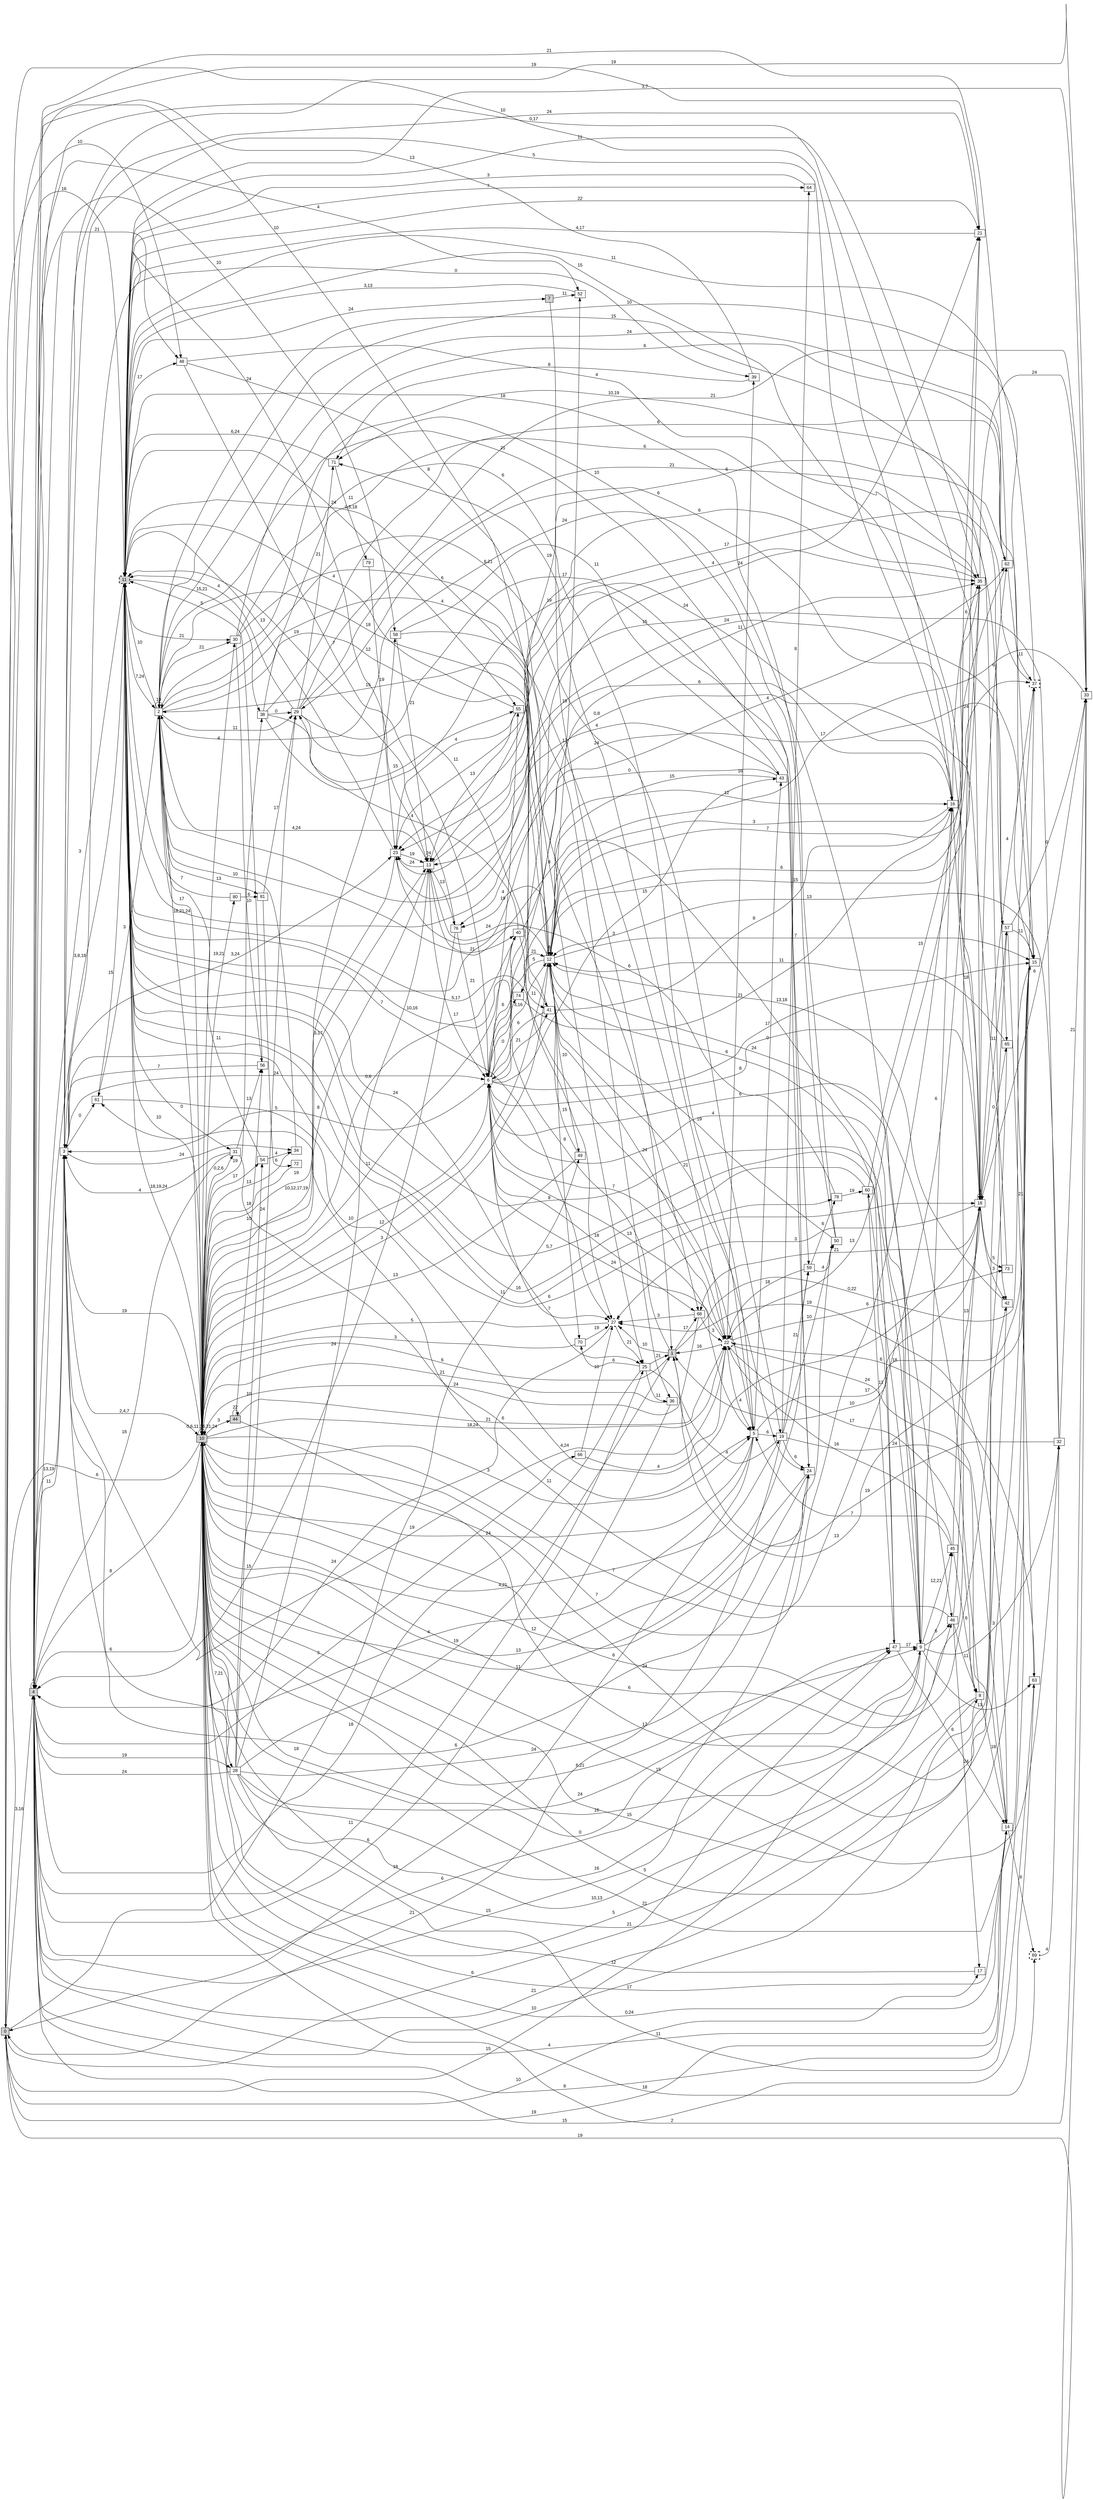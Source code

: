 digraph "NDFA" {
  rankdir=LR
  node [shape=box width=0.1 height=0.1 fontname=Arial]
  edge [fontname=Arial]
/* Estados */
 s0 [label="0" style="filled"] /* I:1 F:0 D:0 */
 s1 [label="1" style="filled"] /* I:1 F:0 D:0 */
 s2 [label="2" ] /* I:0 F:0 D:0 */
 s3 [label="3" ] /* I:0 F:0 D:0 */
 s4 [label="4" style="filled"] /* I:1 F:0 D:0 */
 s5 [label="5" ] /* I:0 F:0 D:0 */
 s6 [label="6" ] /* I:0 F:0 D:0 */
 s7 [label="7" style="filled"] /* I:1 F:0 D:0 */
 s8 [label="8" ] /* I:0 F:0 D:0 */
 s9 [label="9" ] /* I:0 F:0 D:0 */
 s10 [label="10" style="filled"] /* I:1 F:0 D:0 */
 s11 [label="11" style="filled,bold,dashed"] /* I:1 F:1 D:0 */
 s12 [label="12" ] /* I:0 F:0 D:0 */
 s13 [label="13" ] /* I:0 F:0 D:0 */
 s14 [label="14" ] /* I:0 F:0 D:0 */
 s15 [label="15" ] /* I:0 F:0 D:0 */
 s16 [label="16" ] /* I:0 F:0 D:0 */
 s17 [label="17" ] /* I:0 F:0 D:0 */
 s18 [label="18" ] /* I:0 F:0 D:0 */
 s19 [label="19" ] /* I:0 F:0 D:0 */
 s21 [label="21" ] /* I:0 F:0 D:0 */
 s22 [label="22" style="bold,dashed"] /* I:0 F:1 D:0 */
 s23 [label="23" ] /* I:0 F:0 D:0 */
 s24 [label="24" ] /* I:0 F:0 D:0 */
 s25 [label="25" ] /* I:0 F:0 D:0 */
 s27 [label="27" style="bold,dashed"] /* I:0 F:1 D:0 */
 s28 [label="28" ] /* I:0 F:0 D:0 */
 s29 [label="29" ] /* I:0 F:0 D:0 */
 s30 [label="30" ] /* I:0 F:0 D:0 */
 s31 [label="31" ] /* I:0 F:0 D:0 */
 s32 [label="32" ] /* I:0 F:0 D:0 */
 s33 [label="33" ] /* I:0 F:0 D:0 */
 s34 [label="34" ] /* I:0 F:0 D:0 */
 s35 [label="35" ] /* I:0 F:0 D:0 */
 s36 [label="36" ] /* I:0 F:0 D:0 */
 s37 [label="37" style="bold,dashed"] /* I:0 F:1 D:0 */
 s38 [label="38" ] /* I:0 F:0 D:0 */
 s39 [label="39" ] /* I:0 F:0 D:0 */
 s40 [label="40" ] /* I:0 F:0 D:0 */
 s41 [label="41" ] /* I:0 F:0 D:0 */
 s42 [label="42" ] /* I:0 F:0 D:0 */
 s43 [label="43" ] /* I:0 F:0 D:0 */
 s44 [label="44" style="filled"] /* I:1 F:0 D:0 */
 s45 [label="45" ] /* I:0 F:0 D:0 */
 s46 [label="46" ] /* I:0 F:0 D:0 */
 s47 [label="47" ] /* I:0 F:0 D:0 */
 s48 [label="48" ] /* I:0 F:0 D:0 */
 s49 [label="49" ] /* I:0 F:0 D:0 */
 s50 [label="50" ] /* I:0 F:0 D:0 */
 s52 [label="52" ] /* I:0 F:0 D:0 */
 s54 [label="54" ] /* I:0 F:0 D:0 */
 s55 [label="55" ] /* I:0 F:0 D:0 */
 s56 [label="56" ] /* I:0 F:0 D:0 */
 s57 [label="57" ] /* I:0 F:0 D:0 */
 s58 [label="58" ] /* I:0 F:0 D:0 */
 s59 [label="59" ] /* I:0 F:0 D:0 */
 s60 [label="60" ] /* I:0 F:0 D:0 */
 s61 [label="61" ] /* I:0 F:0 D:0 */
 s62 [label="62" ] /* I:0 F:0 D:0 */
 s63 [label="63" ] /* I:0 F:0 D:0 */
 s64 [label="64" ] /* I:0 F:0 D:0 */
 s65 [label="65" ] /* I:0 F:0 D:0 */
 s66 [label="66" ] /* I:0 F:0 D:0 */
 s68 [label="68" ] /* I:0 F:0 D:0 */
 s69 [label="69" style="bold,dashed"] /* I:0 F:1 D:0 */
 s70 [label="70" ] /* I:0 F:0 D:0 */
 s71 [label="71" ] /* I:0 F:0 D:0 */
 s72 [label="72" ] /* I:0 F:0 D:0 */
 s73 [label="73" ] /* I:0 F:0 D:0 */
 s74 [label="74" ] /* I:0 F:0 D:0 */
 s76 [label="76" ] /* I:0 F:0 D:0 */
 s78 [label="78" ] /* I:0 F:0 D:0 */
 s79 [label="79" ] /* I:0 F:0 D:0 */
 s80 [label="80" ] /* I:0 F:0 D:0 */
 s81 [label="81" ] /* I:0 F:0 D:0 */
/* Transiciones */
  s0 -> s4 [label="3,16"]
  s0 -> s11 [label="16"]
  s0 -> s12 [label="10"]
  s0 -> s14 [label="19"]
  s0 -> s16 [label="10"]
  s0 -> s17 [label="10"]
  s0 -> s47 [label="6"]
  s0 -> s48 [label="10"]
  s0 -> s49 [label="18"]
  s1 -> s10 [label="6"]
  s1 -> s11 [label="10,16"]
  s1 -> s27 [label="10"]
  s1 -> s37 [label="0,22"]
  s1 -> s68 [label="17"]
  s2 -> s2 [label="19"]
  s2 -> s10 [label="18,21,24"]
  s2 -> s11 [label="10"]
  s2 -> s13 [label="4,24"]
  s2 -> s15 [label="10"]
  s2 -> s19 [label="6,21"]
  s2 -> s29 [label="11"]
  s2 -> s30 [label="21"]
  s2 -> s41 [label="12"]
  s2 -> s42 [label="15"]
  s2 -> s57 [label="10,19"]
  s2 -> s61 [label="3"]
  s2 -> s68 [label="4"]
  s2 -> s81 [label="13"]
  s3 -> s4 [label="11"]
  s3 -> s6 [label="24"]
  s3 -> s10 [label="2,4,7"]
  s3 -> s16 [label="5"]
  s3 -> s18 [label="6"]
  s3 -> s21 [label="24"]
  s3 -> s22 [label="19"]
  s3 -> s23 [label="3,24"]
  s3 -> s33 [label="19"]
  s3 -> s34 [label="24"]
  s3 -> s61 [label="0"]
  s4 -> s3 [label="13,19"]
  s4 -> s4 [label="4"]
  s4 -> s8 [label="10"]
  s4 -> s10 [label="6"]
  s4 -> s11 [label="3,8,16"]
  s4 -> s15 [label="8"]
  s4 -> s24 [label="6"]
  s4 -> s25 [label="11"]
  s4 -> s28 [label="19"]
  s4 -> s47 [label="15"]
  s4 -> s48 [label="21"]
  s4 -> s52 [label="4"]
  s4 -> s58 [label="10"]
  s4 -> s66 [label="3"]
  s5 -> s0 [label="18"]
  s5 -> s3 [label="4"]
  s5 -> s10 [label="24"]
  s5 -> s18 [label="17"]
  s5 -> s19 [label="6"]
  s5 -> s43 [label="0"]
  s5 -> s71 [label="19"]
  s6 -> s3 [label="5"]
  s6 -> s5 [label="13"]
  s6 -> s9 [label="4"]
  s6 -> s12 [label="3,16"]
  s6 -> s15 [label="17"]
  s6 -> s16 [label="12"]
  s6 -> s21 [label="24"]
  s6 -> s22 [label="7"]
  s6 -> s27 [label="7"]
  s6 -> s35 [label="11"]
  s6 -> s40 [label="6"]
  s6 -> s41 [label="21"]
  s6 -> s43 [label="15"]
  s6 -> s55 [label="19"]
  s6 -> s68 [label="18"]
  s6 -> s74 [label="0"]
  s7 -> s1 [label="3"]
  s7 -> s52 [label="11"]
  s8 -> s4 [label="21"]
  s8 -> s6 [label="6"]
  s8 -> s10 [label="5"]
  s8 -> s14 [label="18"]
  s9 -> s0 [label="15"]
  s9 -> s2 [label="24"]
  s9 -> s10 [label="0"]
  s9 -> s11 [label="5,7"]
  s9 -> s16 [label="6"]
  s9 -> s32 [label="3"]
  s9 -> s45 [label="12,21"]
  s9 -> s46 [label="6"]
  s9 -> s60 [label="18"]
  s9 -> s63 [label="13"]
  s10 -> s0 [label="6"]
  s10 -> s2 [label="17"]
  s10 -> s3 [label="19"]
  s10 -> s4 [label="8"]
  s10 -> s5 [label="3"]
  s10 -> s6 [label="10"]
  s10 -> s9 [label="6,21"]
  s10 -> s10 [label="0,6,11,16,21,24"]
  s10 -> s11 [label="18,19,24"]
  s10 -> s12 [label="12"]
  s10 -> s13 [label="5,17"]
  s10 -> s14 [label="0,24"]
  s10 -> s15 [label="5"]
  s10 -> s18 [label="6"]
  s10 -> s19 [label="4,21"]
  s10 -> s22 [label="18,24"]
  s10 -> s28 [label="7,21"]
  s10 -> s30 [label="4"]
  s10 -> s31 [label="0,2,6"]
  s10 -> s32 [label="15"]
  s10 -> s35 [label="7"]
  s10 -> s37 [label="24"]
  s10 -> s38 [label="19"]
  s10 -> s40 [label="11"]
  s10 -> s44 [label="3"]
  s10 -> s45 [label="16"]
  s10 -> s46 [label="10,13"]
  s10 -> s50 [label="12"]
  s10 -> s54 [label="17"]
  s10 -> s58 [label="19"]
  s10 -> s59 [label="13"]
  s10 -> s69 [label="18"]
  s10 -> s80 [label="19,21"]
  s11 -> s2 [label="7,24"]
  s11 -> s4 [label="3"]
  s11 -> s5 [label="5,17"]
  s11 -> s7 [label="24"]
  s11 -> s9 [label="8"]
  s11 -> s10 [label="10"]
  s11 -> s21 [label="22"]
  s11 -> s25 [label="24"]
  s11 -> s27 [label="7"]
  s11 -> s30 [label="21"]
  s11 -> s31 [label="0"]
  s11 -> s35 [label="11"]
  s11 -> s38 [label="15,21"]
  s11 -> s39 [label="0"]
  s11 -> s48 [label="17"]
  s11 -> s55 [label="24"]
  s11 -> s57 [label="24"]
  s11 -> s64 [label="7"]
  s11 -> s78 [label="11"]
  s12 -> s2 [label="15"]
  s12 -> s10 [label="3"]
  s12 -> s11 [label="0,5,18"]
  s12 -> s12 [label="8"]
  s12 -> s13 [label="24"]
  s12 -> s15 [label="7"]
  s12 -> s22 [label="24"]
  s12 -> s24 [label="21"]
  s12 -> s37 [label="15"]
  s12 -> s46 [label="24"]
  s12 -> s49 [label="10"]
  s12 -> s52 [label="19"]
  s12 -> s70 [label="8"]
  s12 -> s74 [label="5"]
  s12 -> s76 [label="4"]
  s13 -> s3 [label="24"]
  s13 -> s6 [label="17"]
  s13 -> s10 [label="8"]
  s13 -> s13 [label="24"]
  s13 -> s23 [label="24"]
  s13 -> s35 [label="4"]
  s13 -> s40 [label="21"]
  s13 -> s76 [label="13"]
  s14 -> s4 [label="4"]
  s14 -> s10 [label="17"]
  s14 -> s27 [label="19"]
  s14 -> s69 [label="6"]
  s15 -> s1 [label="10"]
  s15 -> s2 [label="24"]
  s15 -> s10 [label="21"]
  s15 -> s23 [label="24"]
  s16 -> s10 [label="7"]
  s16 -> s12 [label="3"]
  s16 -> s13 [label="6"]
  s16 -> s18 [label="18"]
  s16 -> s23 [label="24"]
  s16 -> s35 [label="6"]
  s17 -> s10 [label="12"]
  s18 -> s4 [label="0,17"]
  s18 -> s6 [label="8"]
  s18 -> s11 [label="15"]
  s18 -> s18 [label="3"]
  s18 -> s27 [label="3"]
  s18 -> s29 [label="6"]
  s18 -> s33 [label="6"]
  s18 -> s42 [label="3"]
  s18 -> s57 [label="11"]
  s18 -> s62 [label="6"]
  s18 -> s65 [label="0"]
  s18 -> s68 [label="21"]
  s18 -> s73 [label="5"]
  s19 -> s0 [label="21"]
  s19 -> s1 [label="4"]
  s19 -> s14 [label="24"]
  s19 -> s24 [label="6"]
  s19 -> s50 [label="10"]
  s19 -> s59 [label="21"]
  s19 -> s64 [label="8"]
  s21 -> s4 [label="19"]
  s21 -> s11 [label="4,17"]
  s22 -> s1 [label="16"]
  s22 -> s5 [label="4"]
  s22 -> s6 [label="24"]
  s22 -> s8 [label="17"]
  s22 -> s14 [label="24"]
  s22 -> s39 [label="16"]
  s22 -> s73 [label="6"]
  s23 -> s10 [label="10,12,17,19"]
  s23 -> s11 [label="13"]
  s23 -> s13 [label="19"]
  s24 -> s2 [label="21"]
  s24 -> s3 [label="6"]
  s24 -> s10 [label="11"]
  s25 -> s1 [label="21"]
  s25 -> s4 [label="18"]
  s25 -> s15 [label="13"]
  s25 -> s36 [label="11"]
  s25 -> s70 [label="6"]
  s27 -> s4 [label="24"]
  s27 -> s10 [label="5"]
  s27 -> s25 [label="21"]
  s28 -> s1 [label="19"]
  s28 -> s4 [label="24"]
  s28 -> s9 [label="16"]
  s28 -> s13 [label="24"]
  s28 -> s24 [label="24"]
  s28 -> s29 [label="24"]
  s28 -> s47 [label="24"]
  s28 -> s54 [label="10"]
  s28 -> s63 [label="11"]
  s29 -> s11 [label="4"]
  s29 -> s24 [label="17"]
  s29 -> s27 [label="11"]
  s29 -> s33 [label="21"]
  s29 -> s65 [label="21"]
  s29 -> s71 [label="21"]
  s30 -> s5 [label="6"]
  s30 -> s25 [label="6"]
  s30 -> s56 [label="10"]
  s30 -> s62 [label="6"]
  s31 -> s3 [label="4"]
  s31 -> s4 [label="16"]
  s31 -> s5 [label="6"]
  s31 -> s56 [label="13"]
  s32 -> s1 [label="19"]
  s32 -> s2 [label="15"]
  s32 -> s12 [label="13"]
  s32 -> s33 [label="21"]
  s33 -> s0 [label="19"]
  s33 -> s10 [label="2"]
  s33 -> s11 [label="3,7"]
  s33 -> s12 [label="17"]
  s34 -> s2 [label="10"]
  s34 -> s10 [label="13"]
  s35 -> s12 [label="7"]
  s35 -> s22 [label="13"]
  s35 -> s23 [label="6"]
  s35 -> s33 [label="24"]
  s36 -> s4 [label="6"]
  s36 -> s10 [label="21"]
  s37 -> s11 [label="11"]
  s37 -> s18 [label="4"]
  s37 -> s23 [label="17"]
  s38 -> s29 [label="0"]
  s38 -> s35 [label="6"]
  s38 -> s55 [label="15"]
  s38 -> s59 [label="19"]
  s38 -> s62 [label="6"]
  s39 -> s4 [label="13"]
  s39 -> s71 [label="8"]
  s40 -> s10 [label="0,6"]
  s40 -> s29 [label="4"]
  s40 -> s41 [label="11"]
  s40 -> s62 [label="4"]
  s41 -> s2 [label="18"]
  s41 -> s6 [label="6"]
  s41 -> s16 [label="8"]
  s42 -> s10 [label="15"]
  s42 -> s12 [label="13,18"]
  s43 -> s12 [label="15"]
  s43 -> s23 [label="4"]
  s43 -> s76 [label="0"]
  s44 -> s22 [label="21"]
  s44 -> s42 [label="17"]
  s44 -> s44 [label="22"]
  s44 -> s56 [label="10"]
  s45 -> s5 [label="7"]
  s45 -> s8 [label="6"]
  s45 -> s18 [label="13"]
  s45 -> s22 [label="16"]
  s46 -> s8 [label="11"]
  s46 -> s17 [label="24"]
  s46 -> s21 [label="24"]
  s46 -> s61 [label="11"]
  s47 -> s2 [label="8"]
  s47 -> s9 [label="17"]
  s47 -> s12 [label="6"]
  s47 -> s14 [label="6"]
  s48 -> s6 [label="7"]
  s48 -> s35 [label="4"]
  s48 -> s36 [label="8"]
  s49 -> s10 [label="13"]
  s49 -> s12 [label="15"]
  s50 -> s11 [label="18"]
  s50 -> s12 [label="19"]
  s50 -> s71 [label="10"]
  s52 -> s11 [label="3,13"]
  s54 -> s2 [label="11"]
  s54 -> s34 [label="4"]
  s55 -> s11 [label="4"]
  s55 -> s13 [label="13"]
  s55 -> s23 [label="4"]
  s56 -> s3 [label="7"]
  s56 -> s11 [label="5"]
  s57 -> s10 [label="21"]
  s57 -> s15 [label="11"]
  s57 -> s33 [label="0"]
  s57 -> s63 [label="21"]
  s58 -> s13 [label="21"]
  s58 -> s22 [label="12"]
  s58 -> s43 [label="11"]
  s59 -> s22 [label="18"]
  s59 -> s50 [label="4"]
  s59 -> s78 [label="6"]
  s60 -> s11 [label="16"]
  s60 -> s21 [label="15"]
  s60 -> s47 [label="11"]
  s61 -> s11 [label="15"]
  s61 -> s18 [label="4,24"]
  s62 -> s4 [label="21"]
  s62 -> s12 [label="6"]
  s62 -> s13 [label="6"]
  s62 -> s37 [label="11"]
  s63 -> s4 [label="15"]
  s63 -> s22 [label="6"]
  s64 -> s11 [label="3"]
  s65 -> s10 [label="6"]
  s65 -> s12 [label="11"]
  s66 -> s22 [label="4"]
  s66 -> s27 [label="10"]
  s68 -> s10 [label="24"]
  s68 -> s22 [label="3"]
  s68 -> s27 [label="3"]
  s69 -> s32 [label="4"]
  s70 -> s10 [label="3"]
  s70 -> s27 [label="19"]
  s71 -> s11 [label="6,24"]
  s71 -> s79 [label="11"]
  s72 -> s10 [label="18"]
  s73 -> s11 [label="0,8"]
  s74 -> s12 [label="21"]
  s74 -> s16 [label="21"]
  s76 -> s4 [label="15"]
  s76 -> s6 [label="21"]
  s76 -> s11 [label="19"]
  s78 -> s23 [label="6"]
  s78 -> s60 [label="19"]
  s79 -> s23 [label="19"]
  s80 -> s11 [label="7"]
  s80 -> s81 [label="6"]
  s81 -> s29 [label="17"]
  s81 -> s72 [label="6"]
}
